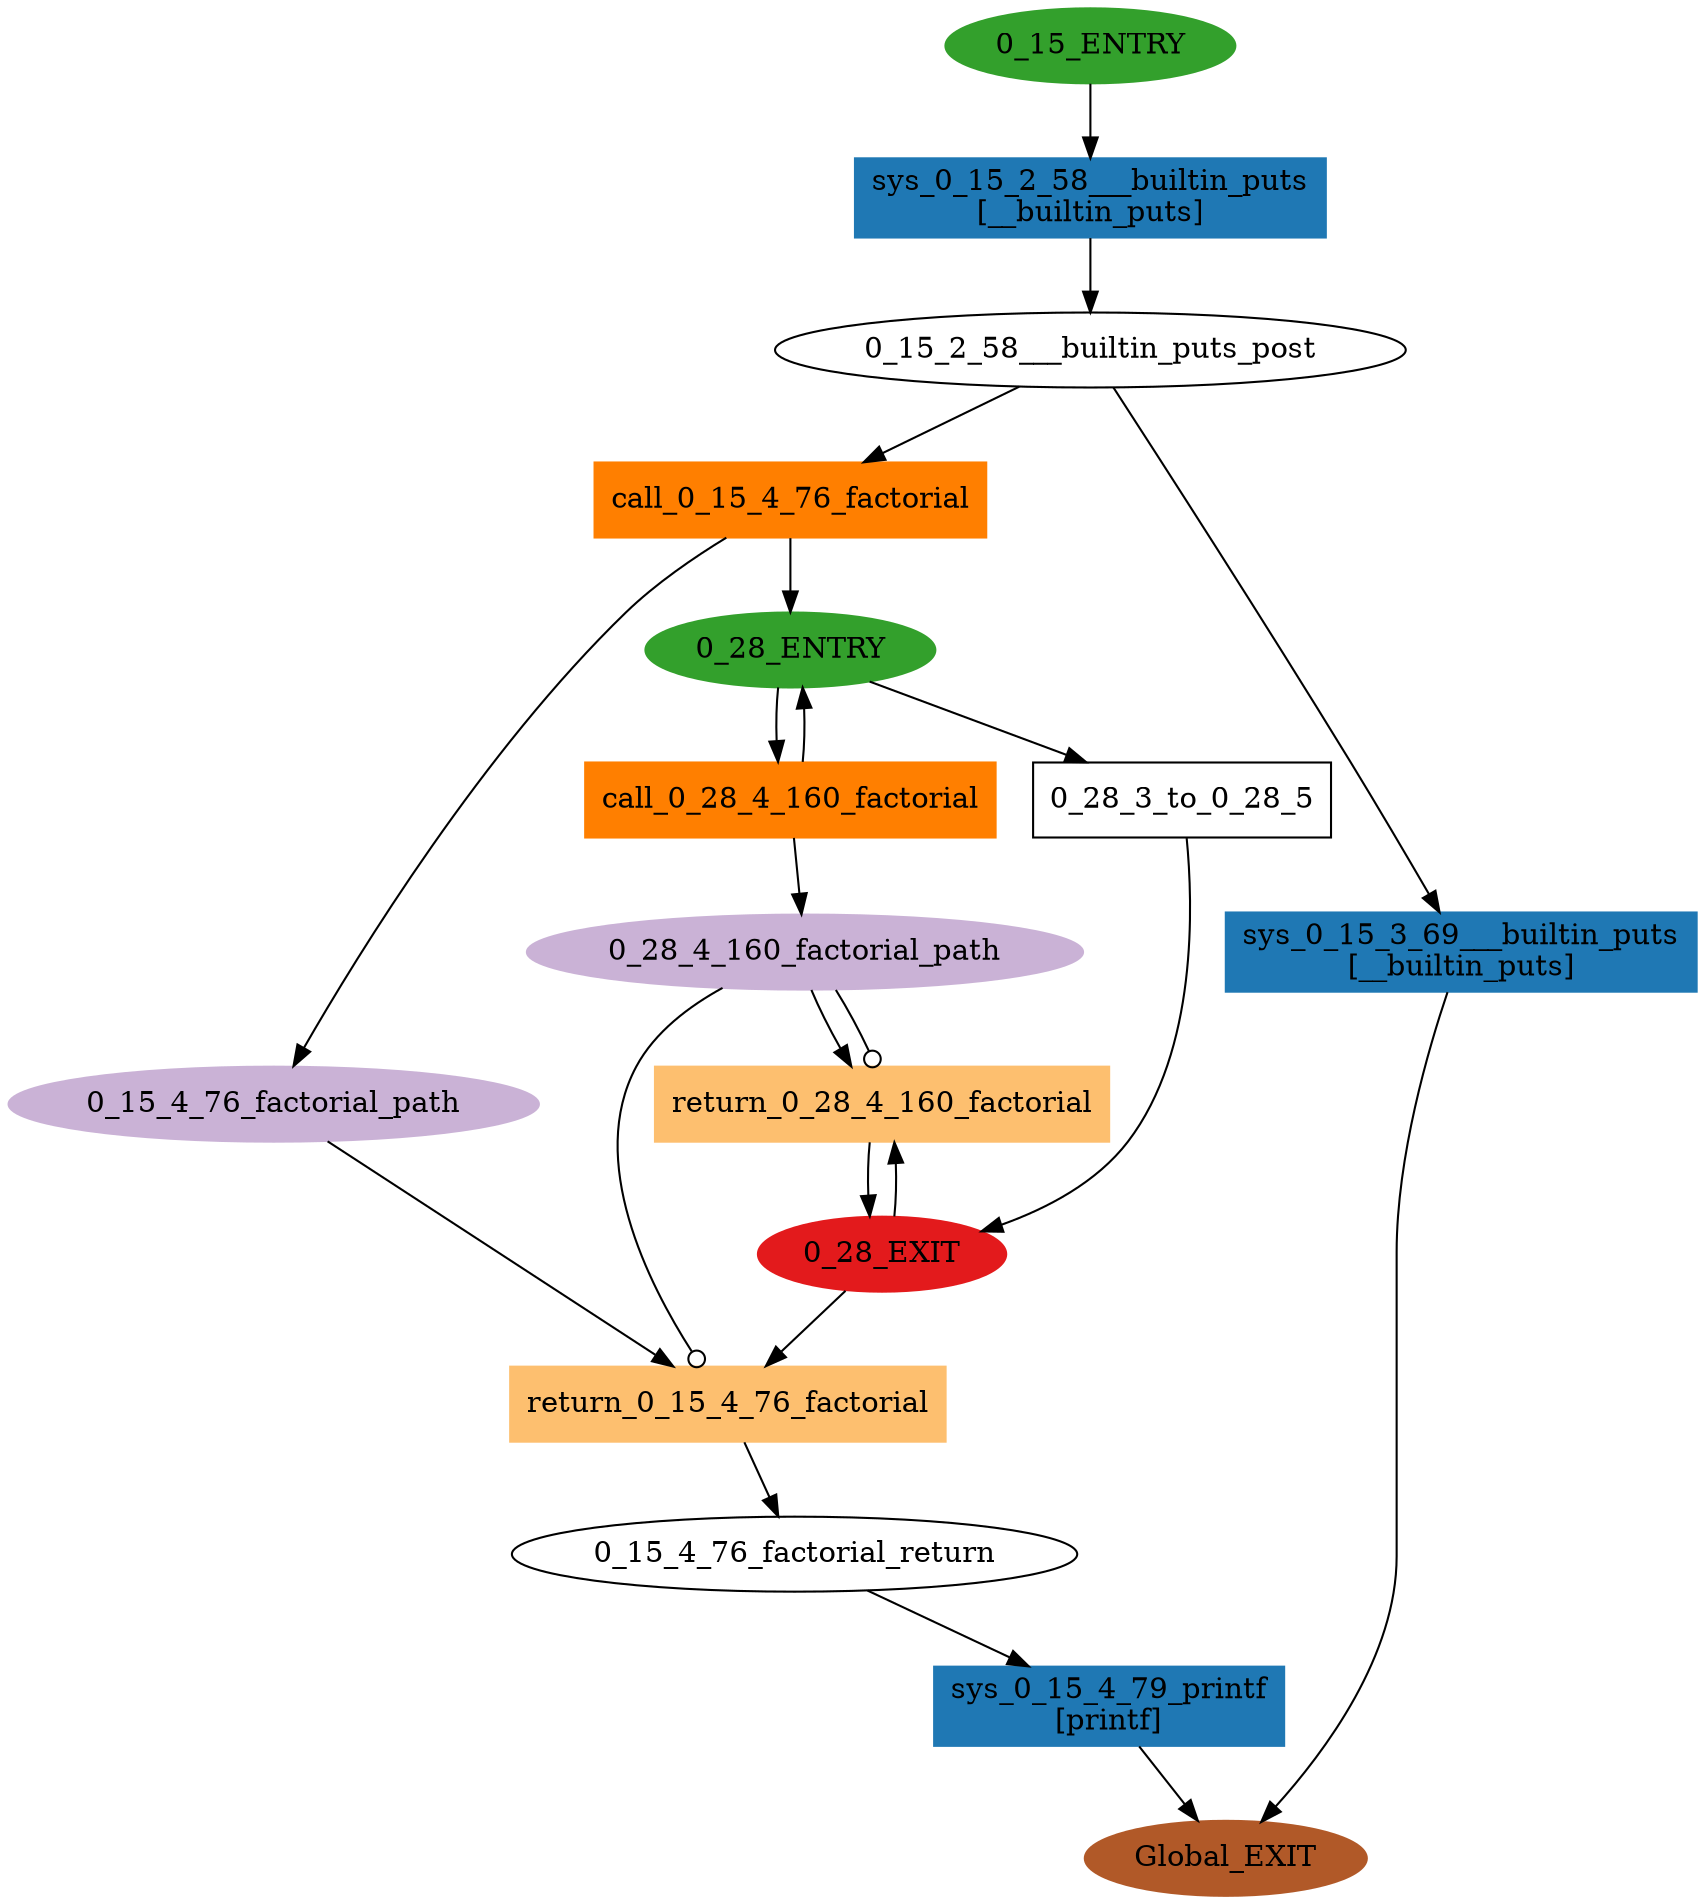 digraph model { 
compound=true; 
node  [style="filled", colorscheme="paired12"];  "0_15_ENTRY" [shape=ellipse, color=4, style=filled];
  "0_15_2_58___builtin_puts_post" [shape=ellipse, style=""];
  "0_28_EXIT" [shape=ellipse, color=6, style=filled];
  "0_15_4_76_factorial_return" [shape=ellipse, style=""];
  "0_28_4_160_factorial_path" [shape=ellipse, color=9, style=filled];
  "0_28_ENTRY" [shape=ellipse, color=4, style=filled];
  "Global_EXIT" [shape=ellipse, color=12, style=filled];
  "0_15_4_76_factorial_path" [shape=ellipse, color=9, style=filled];
  "return_0_28_4_160_factorial" [shape=box, style=""];
  "return_0_28_4_160_factorial" [color=7, style=filled];
  "return_0_28_4_160_factorial" [label="return_0_28_4_160_factorial\n"];
  "call_0_28_4_160_factorial" [shape=box, style=""];
  "call_0_28_4_160_factorial" [color=8, style=filled];
  "call_0_28_4_160_factorial" [label="call_0_28_4_160_factorial\n"];
  "call_0_15_4_76_factorial" [shape=box, style=""];
  "call_0_15_4_76_factorial" [color=8, style=filled];
  "call_0_15_4_76_factorial" [label="call_0_15_4_76_factorial\n"];
  "return_0_15_4_76_factorial" [shape=box, style=""];
  "return_0_15_4_76_factorial" [color=7, style=filled];
  "return_0_15_4_76_factorial" [label="return_0_15_4_76_factorial\n"];
  "sys_0_15_3_69___builtin_puts" [shape=box, style=""];
  "sys_0_15_3_69___builtin_puts" [color=2, style=filled];
  "sys_0_15_3_69___builtin_puts" [label="sys_0_15_3_69___builtin_puts\n[__builtin_puts]"];
  "0_28_3_to_0_28_5" [shape=box, style=""];
  "0_28_3_to_0_28_5" [label="0_28_3_to_0_28_5\n"];
  "sys_0_15_4_79_printf" [shape=box, style=""];
  "sys_0_15_4_79_printf" [color=2, style=filled];
  "sys_0_15_4_79_printf" [label="sys_0_15_4_79_printf\n[printf]"];
  "sys_0_15_2_58___builtin_puts" [shape=box, style=""];
  "sys_0_15_2_58___builtin_puts" [color=2, style=filled];
  "sys_0_15_2_58___builtin_puts" [label="sys_0_15_2_58___builtin_puts\n[__builtin_puts]"];
  "0_15_4_76_factorial_path" -> "return_0_15_4_76_factorial" [label="", arrowhead="normal"];
  "call_0_28_4_160_factorial" -> "0_28_ENTRY" [label="", arrowhead="normal"];
  "0_28_ENTRY" -> "call_0_28_4_160_factorial" [label="", arrowhead="normal"];
  "call_0_28_4_160_factorial" -> "0_28_4_160_factorial_path" [label="", arrowhead="normal"];
  "0_15_ENTRY" -> "sys_0_15_2_58___builtin_puts" [label="", arrowhead="normal"];
  "0_15_2_58___builtin_puts_post" -> "sys_0_15_3_69___builtin_puts" [label="", arrowhead="normal"];
  "return_0_15_4_76_factorial" -> "0_15_4_76_factorial_return" [label="", arrowhead="normal"];
  "0_28_3_to_0_28_5" -> "0_28_EXIT" [label="", arrowhead="normal"];
  "sys_0_15_4_79_printf" -> "Global_EXIT" [label="", arrowhead="normal"];
  "0_15_2_58___builtin_puts_post" -> "call_0_15_4_76_factorial" [label="", arrowhead="normal"];
  "0_28_EXIT" -> "return_0_15_4_76_factorial" [label="", arrowhead="normal"];
  "0_28_4_160_factorial_path" -> "return_0_28_4_160_factorial" [label="", arrowhead="normal"];
  "0_28_4_160_factorial_path" -> "return_0_28_4_160_factorial" [label="", arrowhead="odot"];
  "0_28_ENTRY" -> "0_28_3_to_0_28_5" [label="", arrowhead="normal"];
  "0_28_4_160_factorial_path" -> "return_0_15_4_76_factorial" [label="", arrowhead="odot"];
  "call_0_15_4_76_factorial" -> "0_28_ENTRY" [label="", arrowhead="normal"];
  "return_0_28_4_160_factorial" -> "0_28_EXIT" [label="", arrowhead="normal"];
  "0_28_EXIT" -> "return_0_28_4_160_factorial" [label="", arrowhead="normal"];
  "call_0_15_4_76_factorial" -> "0_15_4_76_factorial_path" [label="", arrowhead="normal"];
  "0_15_4_76_factorial_return" -> "sys_0_15_4_79_printf" [label="", arrowhead="normal"];
  "sys_0_15_2_58___builtin_puts" -> "0_15_2_58___builtin_puts_post" [label="", arrowhead="normal"];
  "sys_0_15_3_69___builtin_puts" -> "Global_EXIT" [label="", arrowhead="normal"];
}
